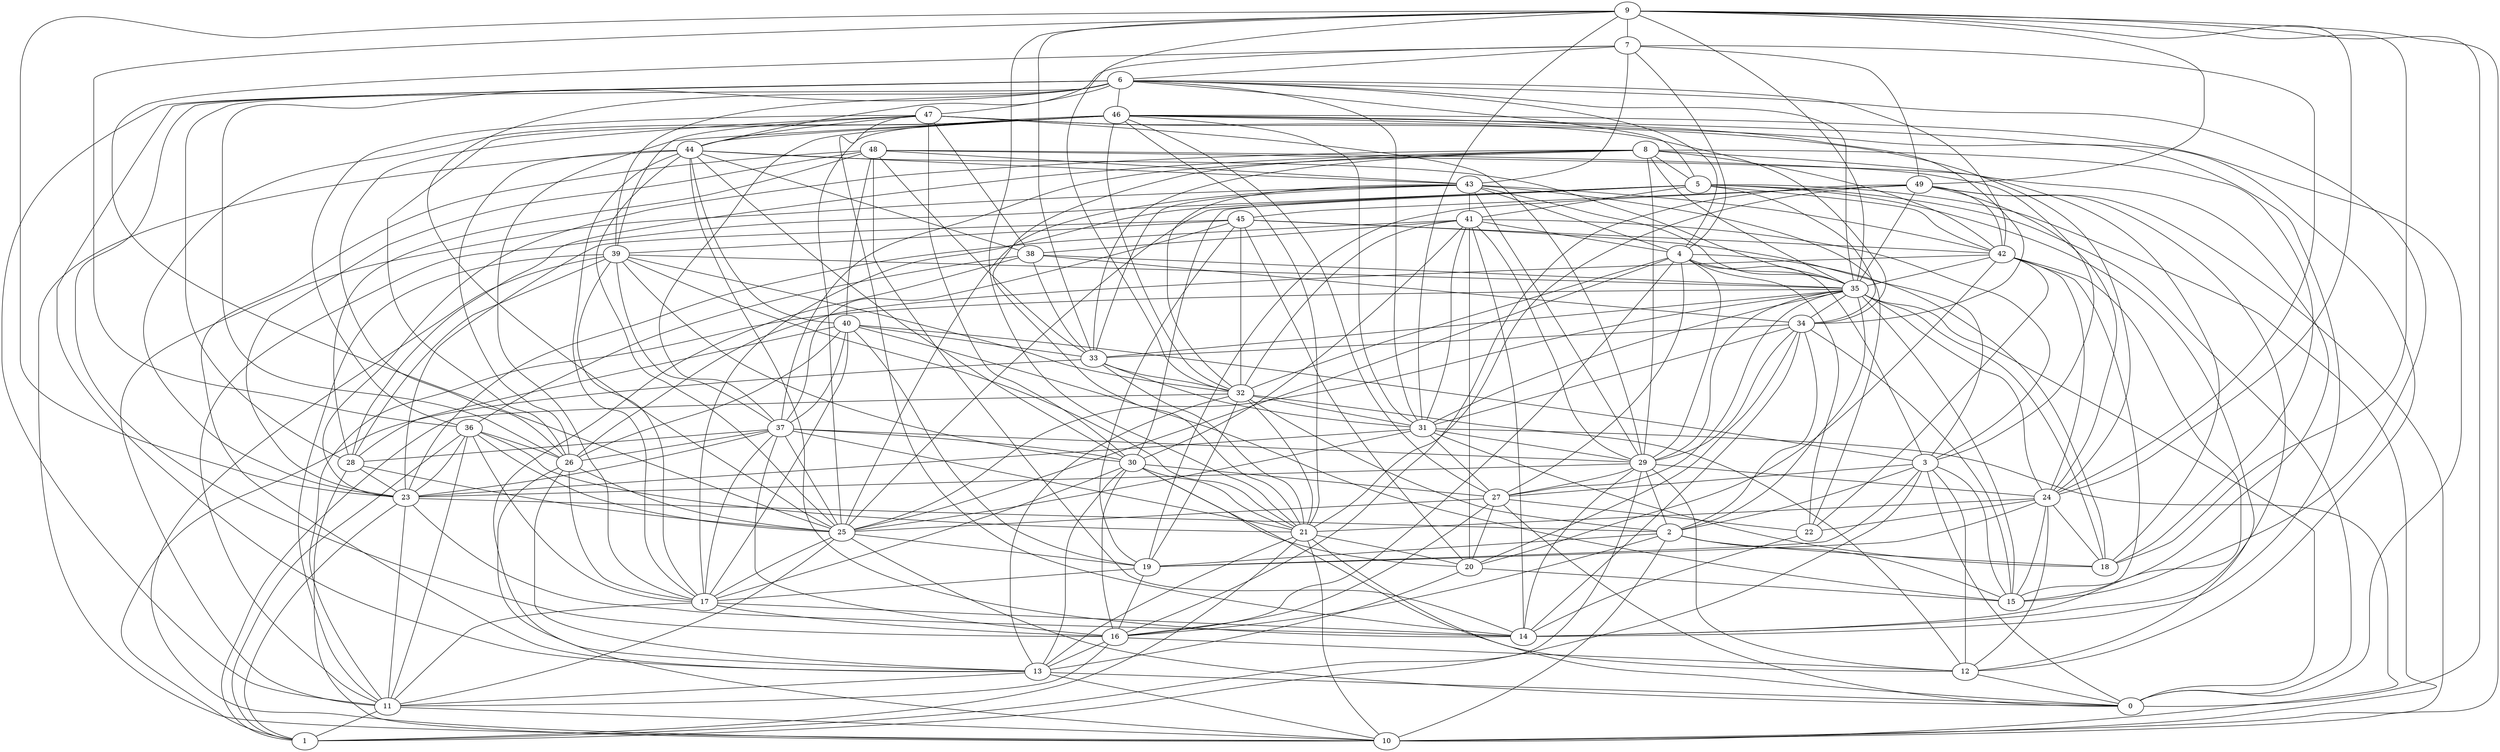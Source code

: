 digraph GG_graph {

subgraph G_graph {
edge [color = black]
"24" -> "19" [dir = none]
"24" -> "12" [dir = none]
"48" -> "14" [dir = none]
"48" -> "18" [dir = none]
"48" -> "3" [dir = none]
"22" -> "14" [dir = none]
"5" -> "30" [dir = none]
"5" -> "41" [dir = none]
"5" -> "34" [dir = none]
"5" -> "12" [dir = none]
"5" -> "42" [dir = none]
"5" -> "25" [dir = none]
"49" -> "45" [dir = none]
"49" -> "14" [dir = none]
"42" -> "22" [dir = none]
"42" -> "15" [dir = none]
"42" -> "24" [dir = none]
"42" -> "14" [dir = none]
"42" -> "35" [dir = none]
"4" -> "3" [dir = none]
"4" -> "29" [dir = none]
"4" -> "16" [dir = none]
"4" -> "25" [dir = none]
"9" -> "49" [dir = none]
"9" -> "21" [dir = none]
"9" -> "23" [dir = none]
"9" -> "35" [dir = none]
"9" -> "32" [dir = none]
"9" -> "18" [dir = none]
"9" -> "7" [dir = none]
"7" -> "44" [dir = none]
"7" -> "4" [dir = none]
"31" -> "29" [dir = none]
"31" -> "18" [dir = none]
"31" -> "23" [dir = none]
"31" -> "25" [dir = none]
"33" -> "21" [dir = none]
"33" -> "31" [dir = none]
"8" -> "23" [dir = none]
"8" -> "28" [dir = none]
"8" -> "18" [dir = none]
"8" -> "5" [dir = none]
"8" -> "35" [dir = none]
"8" -> "33" [dir = none]
"38" -> "13" [dir = none]
"38" -> "36" [dir = none]
"38" -> "33" [dir = none]
"12" -> "0" [dir = none]
"44" -> "40" [dir = none]
"44" -> "14" [dir = none]
"44" -> "43" [dir = none]
"44" -> "10" [dir = none]
"44" -> "35" [dir = none]
"44" -> "17" [dir = none]
"47" -> "38" [dir = none]
"47" -> "14" [dir = none]
"47" -> "24" [dir = none]
"47" -> "29" [dir = none]
"47" -> "30" [dir = none]
"16" -> "13" [dir = none]
"16" -> "11" [dir = none]
"27" -> "25" [dir = none]
"27" -> "22" [dir = none]
"27" -> "16" [dir = none]
"35" -> "18" [dir = none]
"35" -> "15" [dir = none]
"35" -> "27" [dir = none]
"35" -> "31" [dir = none]
"35" -> "33" [dir = none]
"35" -> "11" [dir = none]
"35" -> "34" [dir = none]
"43" -> "42" [dir = none]
"43" -> "11" [dir = none]
"36" -> "1" [dir = none]
"36" -> "17" [dir = none]
"36" -> "23" [dir = none]
"36" -> "26" [dir = none]
"26" -> "17" [dir = none]
"26" -> "10" [dir = none]
"26" -> "13" [dir = none]
"32" -> "19" [dir = none]
"32" -> "1" [dir = none]
"32" -> "21" [dir = none]
"32" -> "12" [dir = none]
"2" -> "10" [dir = none]
"2" -> "16" [dir = none]
"2" -> "18" [dir = none]
"25" -> "0" [dir = none]
"25" -> "19" [dir = none]
"34" -> "14" [dir = none]
"11" -> "10" [dir = none]
"39" -> "30" [dir = none]
"39" -> "11" [dir = none]
"20" -> "13" [dir = none]
"20" -> "15" [dir = none]
"29" -> "2" [dir = none]
"29" -> "14" [dir = none]
"29" -> "12" [dir = none]
"29" -> "1" [dir = none]
"3" -> "0" [dir = none]
"3" -> "1" [dir = none]
"3" -> "2" [dir = none]
"3" -> "12" [dir = none]
"6" -> "11" [dir = none]
"6" -> "31" [dir = none]
"6" -> "25" [dir = none]
"6" -> "39" [dir = none]
"6" -> "42" [dir = none]
"6" -> "26" [dir = none]
"6" -> "5" [dir = none]
"6" -> "15" [dir = none]
"30" -> "27" [dir = none]
"30" -> "17" [dir = none]
"30" -> "21" [dir = none]
"30" -> "16" [dir = none]
"45" -> "37" [dir = none]
"45" -> "3" [dir = none]
"45" -> "20" [dir = none]
"45" -> "23" [dir = none]
"45" -> "42" [dir = none]
"41" -> "32" [dir = none]
"41" -> "14" [dir = none]
"41" -> "20" [dir = none]
"41" -> "23" [dir = none]
"41" -> "38" [dir = none]
"28" -> "23" [dir = none]
"46" -> "34" [dir = none]
"46" -> "31" [dir = none]
"46" -> "17" [dir = none]
"46" -> "23" [dir = none]
"46" -> "44" [dir = none]
"46" -> "0" [dir = none]
"46" -> "37" [dir = none]
"21" -> "12" [dir = none]
"21" -> "20" [dir = none]
"23" -> "14" [dir = none]
"23" -> "2" [dir = none]
"37" -> "21" [dir = none]
"37" -> "25" [dir = none]
"40" -> "15" [dir = none]
"40" -> "37" [dir = none]
"40" -> "26" [dir = none]
"40" -> "19" [dir = none]
"40" -> "3" [dir = none]
"40" -> "28" [dir = none]
"40" -> "17" [dir = none]
"17" -> "16" [dir = none]
"40" -> "33" [dir = none]
"39" -> "28" [dir = none]
"9" -> "31" [dir = none]
"24" -> "21" [dir = none]
"3" -> "15" [dir = none]
"47" -> "26" [dir = none]
"4" -> "32" [dir = none]
"2" -> "15" [dir = none]
"37" -> "29" [dir = none]
"13" -> "10" [dir = none]
"32" -> "13" [dir = none]
"6" -> "47" [dir = none]
"43" -> "29" [dir = none]
"4" -> "35" [dir = none]
"4" -> "22" [dir = none]
"21" -> "13" [dir = none]
"16" -> "12" [dir = none]
"46" -> "25" [dir = none]
"29" -> "27" [dir = none]
"4" -> "18" [dir = none]
"35" -> "24" [dir = none]
"38" -> "35" [dir = none]
"43" -> "22" [dir = none]
"8" -> "37" [dir = none]
"8" -> "15" [dir = none]
"37" -> "30" [dir = none]
"31" -> "10" [dir = none]
"39" -> "21" [dir = none]
"49" -> "21" [dir = none]
"34" -> "33" [dir = none]
"34" -> "29" [dir = none]
"32" -> "2" [dir = none]
"47" -> "44" [dir = none]
"43" -> "35" [dir = none]
"48" -> "43" [dir = none]
"9" -> "24" [dir = none]
"5" -> "11" [dir = none]
"49" -> "19" [dir = none]
"7" -> "24" [dir = none]
"19" -> "17" [dir = none]
"47" -> "36" [dir = none]
"8" -> "42" [dir = none]
"36" -> "25" [dir = none]
"24" -> "22" [dir = none]
"28" -> "10" [dir = none]
"7" -> "49" [dir = none]
"24" -> "15" [dir = none]
"48" -> "33" [dir = none]
"9" -> "10" [dir = none]
"47" -> "39" [dir = none]
"41" -> "29" [dir = none]
"9" -> "0" [dir = none]
"46" -> "26" [dir = none]
"28" -> "25" [dir = none]
"49" -> "16" [dir = none]
"36" -> "11" [dir = none]
"44" -> "26" [dir = none]
"7" -> "25" [dir = none]
"49" -> "24" [dir = none]
"48" -> "40" [dir = none]
"2" -> "19" [dir = none]
"34" -> "2" [dir = none]
"42" -> "26" [dir = none]
"43" -> "33" [dir = none]
"32" -> "31" [dir = none]
"48" -> "13" [dir = none]
"34" -> "20" [dir = none]
"48" -> "28" [dir = none]
"34" -> "15" [dir = none]
"23" -> "1" [dir = none]
"36" -> "21" [dir = none]
"37" -> "23" [dir = none]
"39" -> "37" [dir = none]
"25" -> "11" [dir = none]
"41" -> "31" [dir = none]
"9" -> "33" [dir = none]
"21" -> "1" [dir = none]
"7" -> "43" [dir = none]
"37" -> "28" [dir = none]
"49" -> "42" [dir = none]
"29" -> "24" [dir = none]
"33" -> "1" [dir = none]
"19" -> "16" [dir = none]
"30" -> "13" [dir = none]
"3" -> "19" [dir = none]
"30" -> "20" [dir = none]
"48" -> "23" [dir = none]
"6" -> "4" [dir = none]
"27" -> "20" [dir = none]
"21" -> "10" [dir = none]
"46" -> "27" [dir = none]
"43" -> "25" [dir = none]
"37" -> "16" [dir = none]
"42" -> "20" [dir = none]
"35" -> "29" [dir = none]
"6" -> "16" [dir = none]
"13" -> "0" [dir = none]
"6" -> "46" [dir = none]
"39" -> "32" [dir = none]
"7" -> "6" [dir = none]
"29" -> "23" [dir = none]
"27" -> "0" [dir = none]
"25" -> "17" [dir = none]
"13" -> "11" [dir = none]
"39" -> "10" [dir = none]
"35" -> "2" [dir = none]
"37" -> "17" [dir = none]
"44" -> "38" [dir = none]
"4" -> "27" [dir = none]
"45" -> "32" [dir = none]
"23" -> "11" [dir = none]
"11" -> "1" [dir = none]
"31" -> "27" [dir = none]
"6" -> "13" [dir = none]
"35" -> "25" [dir = none]
"5" -> "17" [dir = none]
"6" -> "35" [dir = none]
"43" -> "41" [dir = none]
"3" -> "27" [dir = none]
"46" -> "32" [dir = none]
"46" -> "14" [dir = none]
"30" -> "0" [dir = none]
"5" -> "0" [dir = none]
"38" -> "34" [dir = none]
"44" -> "30" [dir = none]
"43" -> "32" [dir = none]
"49" -> "35" [dir = none]
"46" -> "12" [dir = none]
"44" -> "25" [dir = none]
"45" -> "19" [dir = none]
"6" -> "28" [dir = none]
"33" -> "32" [dir = none]
"37" -> "26" [dir = none]
"41" -> "3" [dir = none]
"49" -> "10" [dir = none]
"17" -> "14" [dir = none]
"41" -> "4" [dir = none]
"24" -> "18" [dir = none]
"8" -> "21" [dir = none]
"26" -> "25" [dir = none]
"39" -> "17" [dir = none]
"46" -> "21" [dir = none]
"41" -> "30" [dir = none]
"43" -> "4" [dir = none]
"39" -> "35" [dir = none]
"45" -> "39" [dir = none]
"34" -> "31" [dir = none]
"8" -> "29" [dir = none]
"35" -> "0" [dir = none]
"5" -> "10" [dir = none]
"17" -> "11" [dir = none]
"47" -> "34" [dir = none]
"9" -> "36" [dir = none]
}

}
